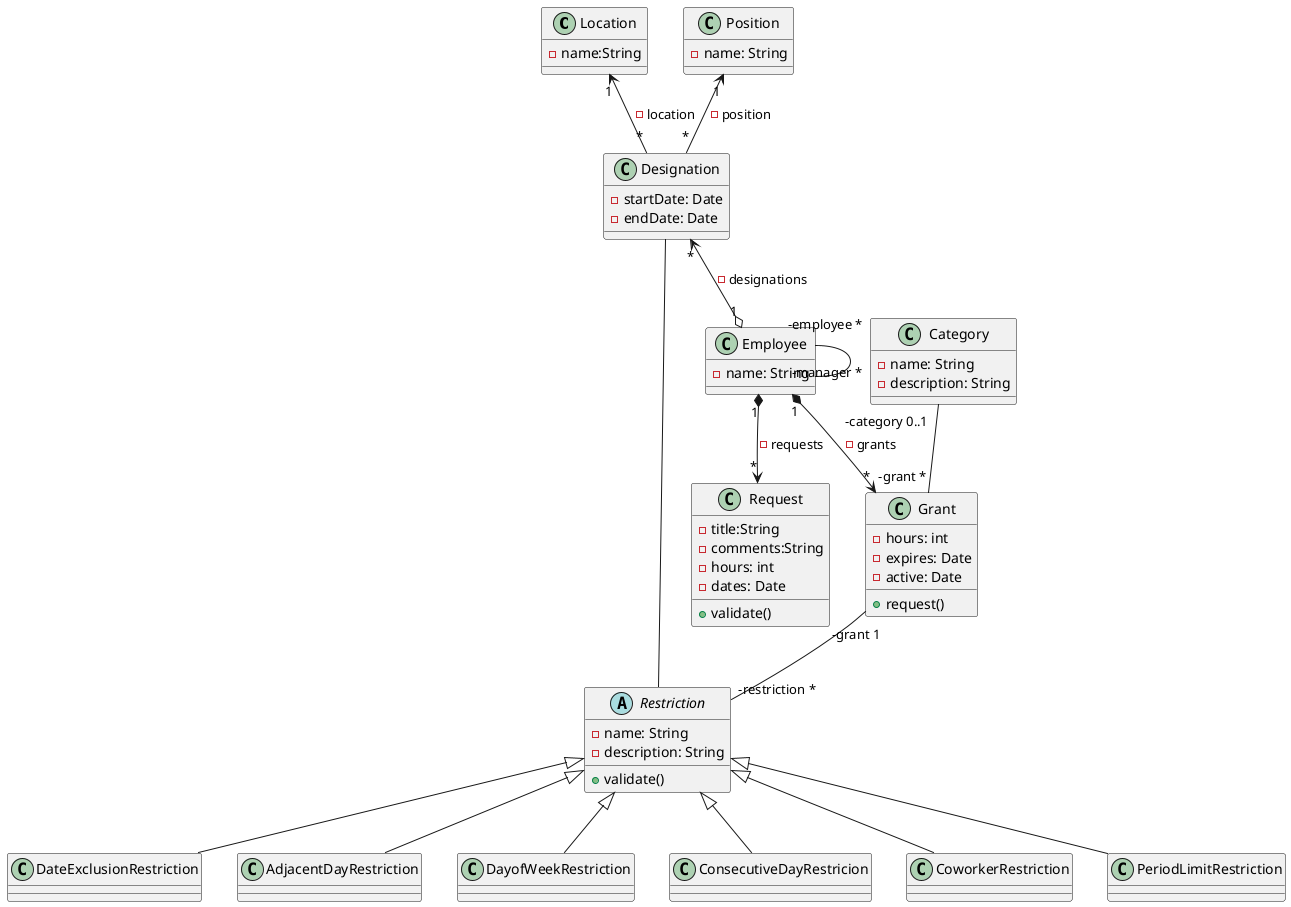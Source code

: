 @startuml
class Location{
    - name:String
}
class Position{
    - name: String
}
class Designation{
    - startDate: Date
    - endDate: Date
}
class Employee{
    - name: String
}
class Request{
    - title:String
    - comments:String
    - hours: int 
    - dates: Date
    + validate()
}
class Grant{
    - hours: int
    - expires: Date 
    - active: Date 
    + request()
}
class Category{
    - name: String
    - description: String 
}
abstract class Restriction{
    - name: String 
    - description: String
    + validate()
}



Location "1" <-- "*" Designation : -location
Position "1" <-- "*" Designation : -position
Designation "*" <--o "1" Employee : -designations
Employee  "-employee *" -- "-manager *" Employee
Employee "1" *--> "*" Request : -requests
Employee "1" *--> "*" Grant : -grants
Category "-category 0..1 " -- "-grant *" Grant
Grant  "-grant 1" -- "-restriction *" Restriction

Restriction -- Designation

class DateExclusionRestriction{}
class AdjacentDayRestriction
class DayofWeekRestriction
class ConsecutiveDayRestricion
class CoworkerRestriction
class PeriodLimitRestriction


Restriction <|-- DateExclusionRestriction
Restriction <|-- AdjacentDayRestriction
Restriction <|-- DayofWeekRestriction
Restriction <|-- ConsecutiveDayRestricion
Restriction <|-- CoworkerRestriction
Restriction <|-- PeriodLimitRestriction


@enduml